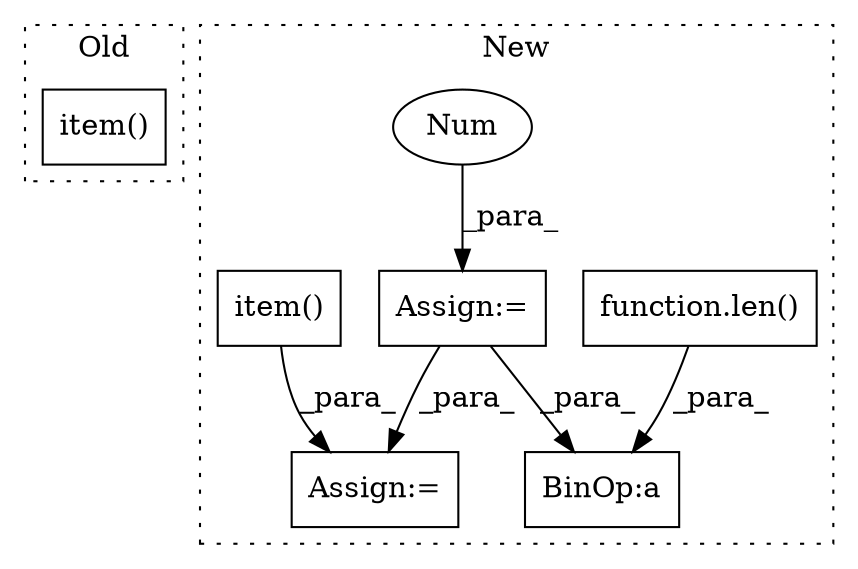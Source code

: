 digraph G {
subgraph cluster0 {
1 [label="item()" a="75" s="8894" l="13" shape="box"];
label = "Old";
style="dotted";
}
subgraph cluster1 {
2 [label="function.len()" a="75" s="10397,10422" l="4,1" shape="box"];
3 [label="BinOp:a" a="82" s="10394" l="3" shape="box"];
4 [label="Assign:=" a="68" s="8020" l="3" shape="box"];
5 [label="Assign:=" a="68" s="9106" l="4" shape="box"];
6 [label="Num" a="76" s="8023" l="1" shape="ellipse"];
7 [label="item()" a="75" s="9110" l="17" shape="box"];
label = "New";
style="dotted";
}
2 -> 3 [label="_para_"];
4 -> 3 [label="_para_"];
4 -> 5 [label="_para_"];
6 -> 4 [label="_para_"];
7 -> 5 [label="_para_"];
}